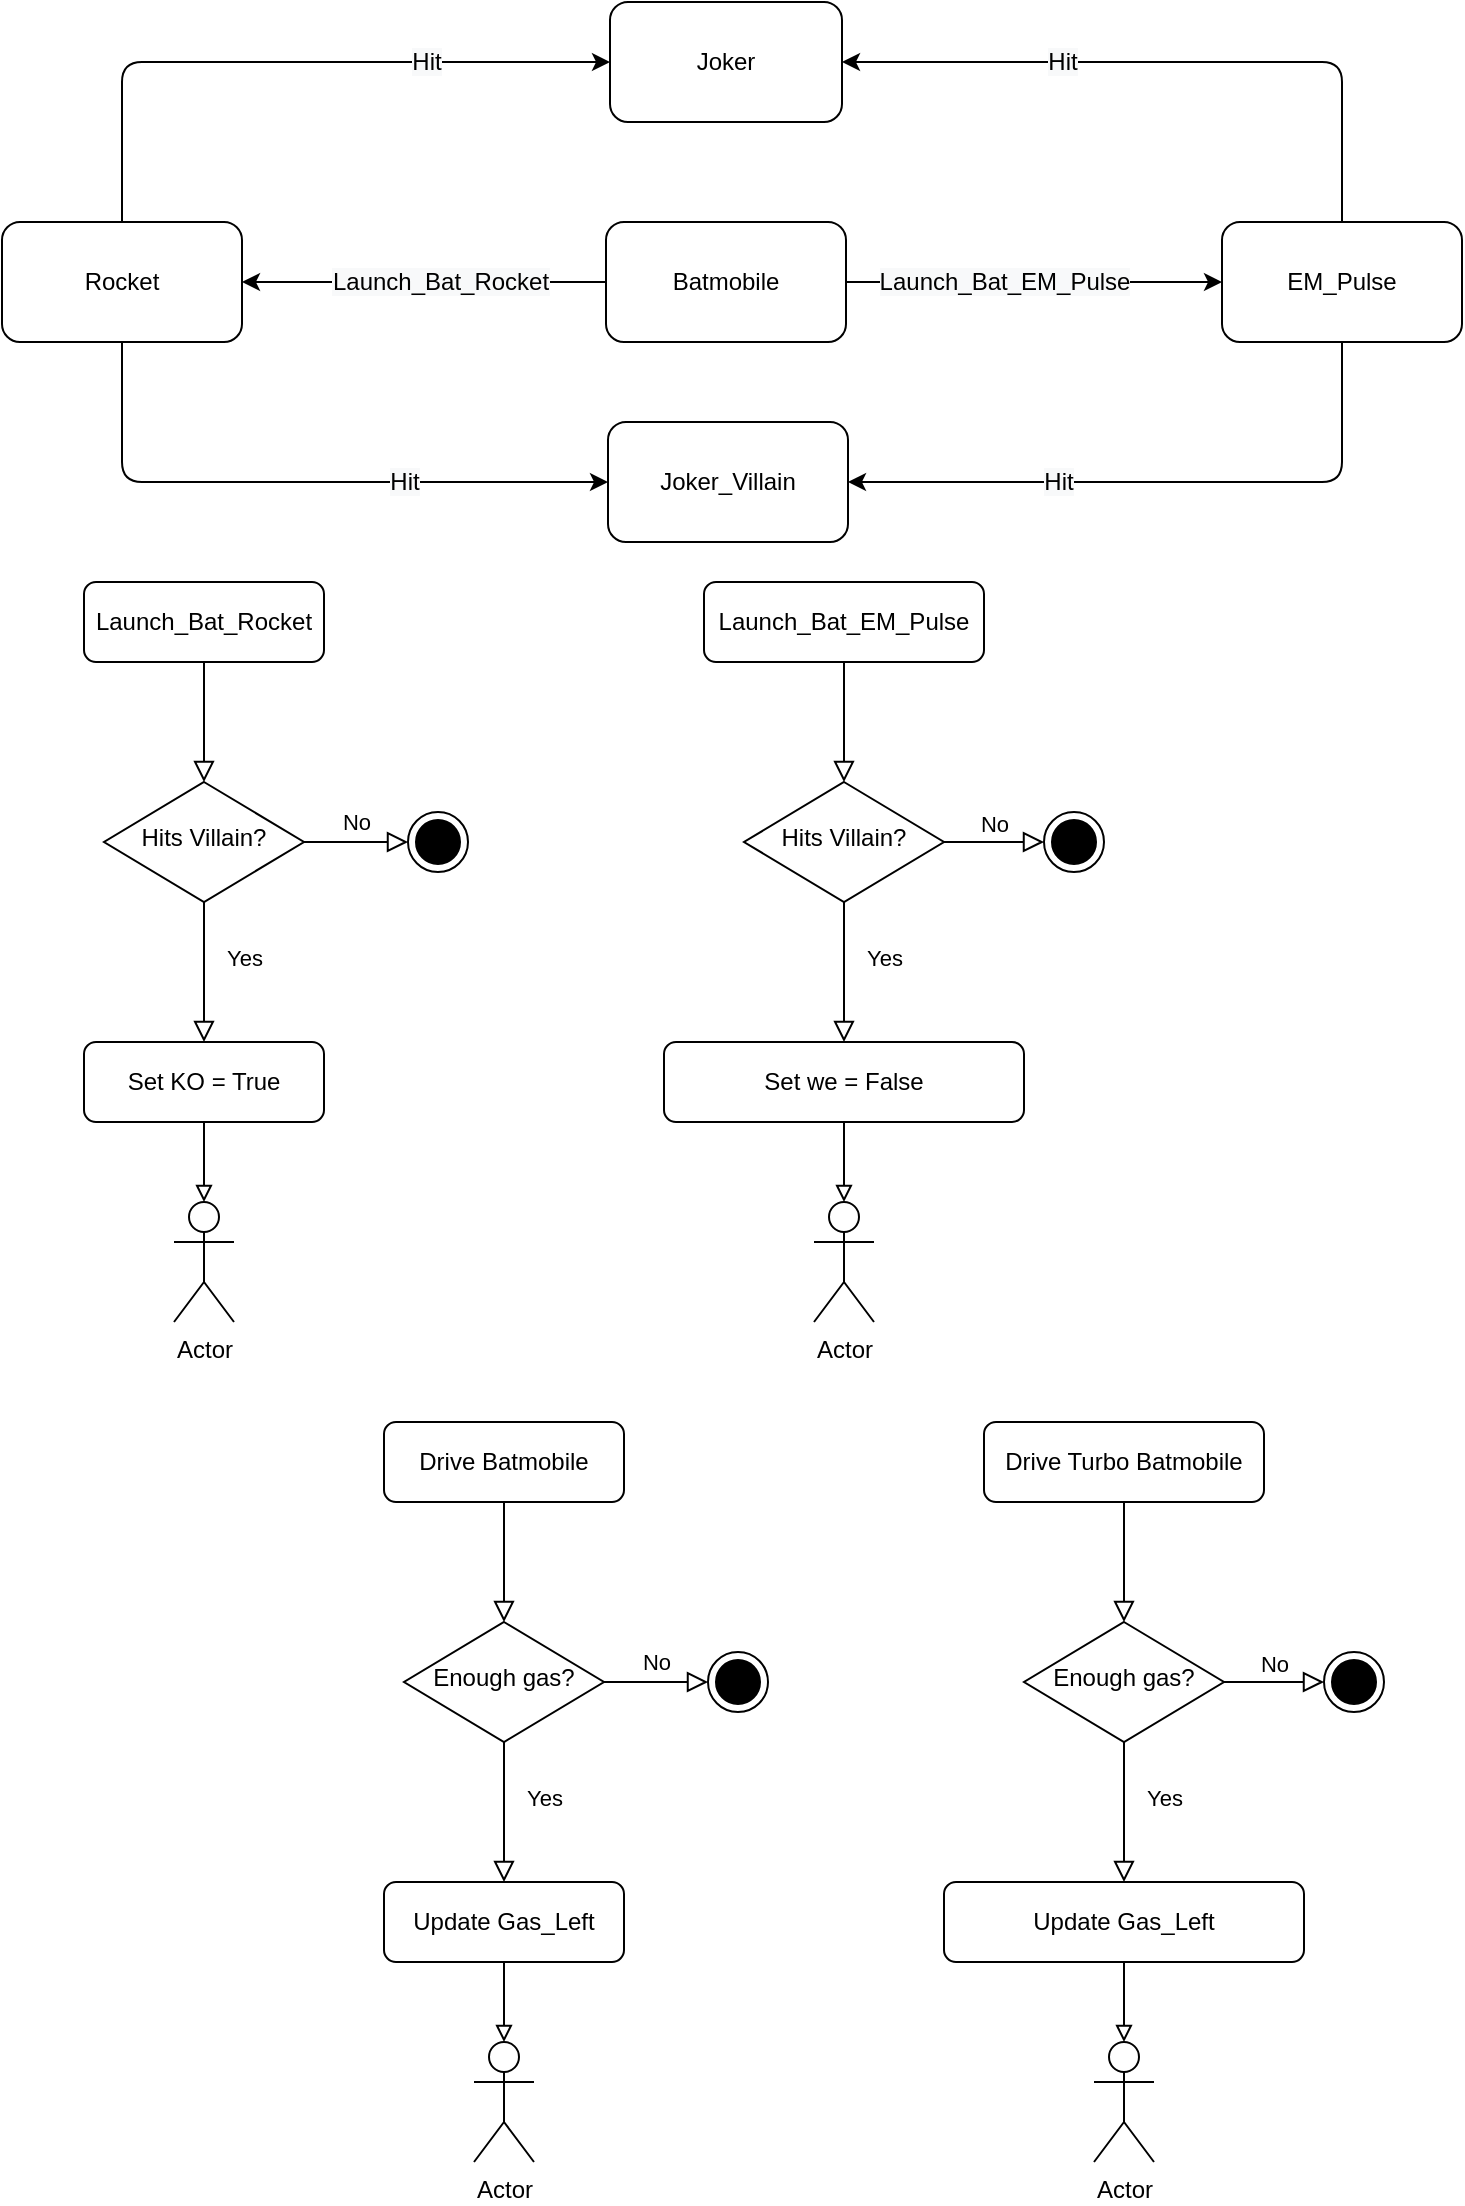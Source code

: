 <mxfile version="13.7.9" type="device"><diagram id="C5RBs43oDa-KdzZeNtuy" name="Page-1"><mxGraphModel dx="1152" dy="1101" grid="1" gridSize="10" guides="1" tooltips="1" connect="1" arrows="1" fold="1" page="1" pageScale="1" pageWidth="827" pageHeight="1169" math="0" shadow="0"><root><mxCell id="WIyWlLk6GJQsqaUBKTNV-0"/><mxCell id="WIyWlLk6GJQsqaUBKTNV-1" parent="WIyWlLk6GJQsqaUBKTNV-0"/><mxCell id="WIyWlLk6GJQsqaUBKTNV-2" value="" style="rounded=0;html=1;jettySize=auto;orthogonalLoop=1;fontSize=11;endArrow=block;endFill=0;endSize=8;strokeWidth=1;shadow=0;labelBackgroundColor=none;edgeStyle=orthogonalEdgeStyle;" parent="WIyWlLk6GJQsqaUBKTNV-1" source="WIyWlLk6GJQsqaUBKTNV-3" target="WIyWlLk6GJQsqaUBKTNV-6" edge="1"><mxGeometry relative="1" as="geometry"/></mxCell><mxCell id="WIyWlLk6GJQsqaUBKTNV-3" value="Launch_Bat_EM_Pulse" style="rounded=1;whiteSpace=wrap;html=1;fontSize=12;glass=0;strokeWidth=1;shadow=0;" parent="WIyWlLk6GJQsqaUBKTNV-1" vertex="1"><mxGeometry x="400" y="350" width="140" height="40" as="geometry"/></mxCell><mxCell id="WIyWlLk6GJQsqaUBKTNV-4" value="Yes" style="rounded=0;html=1;jettySize=auto;orthogonalLoop=1;fontSize=11;endArrow=block;endFill=0;endSize=8;strokeWidth=1;shadow=0;labelBackgroundColor=none;edgeStyle=orthogonalEdgeStyle;" parent="WIyWlLk6GJQsqaUBKTNV-1" source="WIyWlLk6GJQsqaUBKTNV-6" edge="1"><mxGeometry x="-0.2" y="20" relative="1" as="geometry"><mxPoint as="offset"/><mxPoint x="470" y="580" as="targetPoint"/></mxGeometry></mxCell><mxCell id="WIyWlLk6GJQsqaUBKTNV-5" value="No" style="edgeStyle=orthogonalEdgeStyle;rounded=0;html=1;jettySize=auto;orthogonalLoop=1;fontSize=11;endArrow=block;endFill=0;endSize=8;strokeWidth=1;shadow=0;labelBackgroundColor=none;" parent="WIyWlLk6GJQsqaUBKTNV-1" source="WIyWlLk6GJQsqaUBKTNV-6" edge="1"><mxGeometry y="10" relative="1" as="geometry"><mxPoint as="offset"/><mxPoint x="570" y="480" as="targetPoint"/></mxGeometry></mxCell><mxCell id="WIyWlLk6GJQsqaUBKTNV-6" value="Hits Villain?" style="rhombus;whiteSpace=wrap;html=1;shadow=0;fontFamily=Helvetica;fontSize=12;align=center;strokeWidth=1;spacing=6;spacingTop=-4;" parent="WIyWlLk6GJQsqaUBKTNV-1" vertex="1"><mxGeometry x="420" y="450" width="100" height="60" as="geometry"/></mxCell><mxCell id="5im026AoXwYSl1mEl9Yv-81" value="" style="edgeStyle=orthogonalEdgeStyle;rounded=0;orthogonalLoop=1;jettySize=auto;html=1;endArrow=block;endFill=0;" parent="WIyWlLk6GJQsqaUBKTNV-1" source="WIyWlLk6GJQsqaUBKTNV-11" target="5im026AoXwYSl1mEl9Yv-80" edge="1"><mxGeometry relative="1" as="geometry"/></mxCell><mxCell id="WIyWlLk6GJQsqaUBKTNV-11" value="Set we = False" style="rounded=1;whiteSpace=wrap;html=1;fontSize=12;glass=0;strokeWidth=1;shadow=0;" parent="WIyWlLk6GJQsqaUBKTNV-1" vertex="1"><mxGeometry x="380" y="580" width="180" height="40" as="geometry"/></mxCell><mxCell id="5im026AoXwYSl1mEl9Yv-0" value="Batmobile" style="rounded=1;whiteSpace=wrap;html=1;" parent="WIyWlLk6GJQsqaUBKTNV-1" vertex="1"><mxGeometry x="351" y="170" width="120" height="60" as="geometry"/></mxCell><mxCell id="5im026AoXwYSl1mEl9Yv-8" value="EM_Pulse" style="rounded=1;whiteSpace=wrap;html=1;" parent="WIyWlLk6GJQsqaUBKTNV-1" vertex="1"><mxGeometry x="659" y="170" width="120" height="60" as="geometry"/></mxCell><mxCell id="5im026AoXwYSl1mEl9Yv-6" value="Rocket" style="rounded=1;whiteSpace=wrap;html=1;" parent="WIyWlLk6GJQsqaUBKTNV-1" vertex="1"><mxGeometry x="49" y="170" width="120" height="60" as="geometry"/></mxCell><mxCell id="5im026AoXwYSl1mEl9Yv-10" value="Joker_Villain" style="rounded=1;whiteSpace=wrap;html=1;" parent="WIyWlLk6GJQsqaUBKTNV-1" vertex="1"><mxGeometry x="352" y="270" width="120" height="60" as="geometry"/></mxCell><mxCell id="5im026AoXwYSl1mEl9Yv-34" value="" style="edgeStyle=elbowEdgeStyle;elbow=vertical;endArrow=classic;html=1;exitX=1;exitY=0.5;exitDx=0;exitDy=0;entryX=0;entryY=0.5;entryDx=0;entryDy=0;" parent="WIyWlLk6GJQsqaUBKTNV-1" source="5im026AoXwYSl1mEl9Yv-0" target="5im026AoXwYSl1mEl9Yv-8" edge="1"><mxGeometry width="50" height="50" relative="1" as="geometry"><mxPoint x="347" y="340" as="sourcePoint"/><mxPoint x="397" y="290" as="targetPoint"/><Array as="points"><mxPoint x="497" y="200"/><mxPoint x="417" y="330"/></Array></mxGeometry></mxCell><mxCell id="5im026AoXwYSl1mEl9Yv-35" value="&lt;span style=&quot;font-size: 12px ; background-color: rgb(248 , 249 , 250)&quot;&gt;Launch_Bat_EM_Pulse&lt;/span&gt;" style="edgeLabel;html=1;align=center;verticalAlign=middle;resizable=0;points=[];" parent="5im026AoXwYSl1mEl9Yv-34" vertex="1" connectable="0"><mxGeometry x="-0.254" y="-5" relative="1" as="geometry"><mxPoint x="9" y="-5" as="offset"/></mxGeometry></mxCell><mxCell id="5im026AoXwYSl1mEl9Yv-40" value="" style="edgeStyle=elbowEdgeStyle;elbow=vertical;endArrow=classic;html=1;exitX=0;exitY=0.5;exitDx=0;exitDy=0;entryX=1;entryY=0.5;entryDx=0;entryDy=0;" parent="WIyWlLk6GJQsqaUBKTNV-1" source="5im026AoXwYSl1mEl9Yv-0" target="5im026AoXwYSl1mEl9Yv-6" edge="1"><mxGeometry width="50" height="50" relative="1" as="geometry"><mxPoint x="237" y="110" as="sourcePoint"/><mxPoint x="363" y="110" as="targetPoint"/><Array as="points"><mxPoint x="317" y="200"/><mxPoint x="183" y="240"/></Array></mxGeometry></mxCell><mxCell id="5im026AoXwYSl1mEl9Yv-41" value="&lt;span style=&quot;font-size: 12px ; background-color: rgb(248 , 249 , 250)&quot;&gt;Launch_Bat_Rocket&lt;/span&gt;" style="edgeLabel;html=1;align=center;verticalAlign=middle;resizable=0;points=[];" parent="5im026AoXwYSl1mEl9Yv-40" vertex="1" connectable="0"><mxGeometry x="-0.254" y="-5" relative="1" as="geometry"><mxPoint x="-15" y="5" as="offset"/></mxGeometry></mxCell><mxCell id="5im026AoXwYSl1mEl9Yv-44" value="" style="edgeStyle=elbowEdgeStyle;elbow=vertical;endArrow=classic;html=1;exitX=0.5;exitY=1;exitDx=0;exitDy=0;entryX=0;entryY=0.5;entryDx=0;entryDy=0;" parent="WIyWlLk6GJQsqaUBKTNV-1" source="5im026AoXwYSl1mEl9Yv-6" target="5im026AoXwYSl1mEl9Yv-10" edge="1"><mxGeometry width="50" height="50" relative="1" as="geometry"><mxPoint x="367" y="430" as="sourcePoint"/><mxPoint x="368" y="370" as="targetPoint"/><Array as="points"><mxPoint x="229" y="300"/><mxPoint x="148" y="280"/><mxPoint x="378" y="290"/><mxPoint x="258" y="370"/><mxPoint x="167" y="280"/><mxPoint x="333" y="430"/><mxPoint x="199" y="470"/></Array></mxGeometry></mxCell><mxCell id="5im026AoXwYSl1mEl9Yv-45" value="&lt;span style=&quot;font-size: 12px ; background-color: rgb(248 , 249 , 250)&quot;&gt;Hit&lt;/span&gt;" style="edgeLabel;html=1;align=center;verticalAlign=middle;resizable=0;points=[];" parent="5im026AoXwYSl1mEl9Yv-44" vertex="1" connectable="0"><mxGeometry x="-0.254" y="-5" relative="1" as="geometry"><mxPoint x="94" y="-5" as="offset"/></mxGeometry></mxCell><mxCell id="5im026AoXwYSl1mEl9Yv-46" value="" style="edgeStyle=elbowEdgeStyle;elbow=vertical;endArrow=classic;html=1;exitX=0.5;exitY=1;exitDx=0;exitDy=0;entryX=1;entryY=0.5;entryDx=0;entryDy=0;" parent="WIyWlLk6GJQsqaUBKTNV-1" source="5im026AoXwYSl1mEl9Yv-8" target="5im026AoXwYSl1mEl9Yv-10" edge="1"><mxGeometry width="50" height="50" relative="1" as="geometry"><mxPoint x="412" y="230" as="sourcePoint"/><mxPoint x="441" y="310" as="targetPoint"/><Array as="points"><mxPoint x="599" y="300"/><mxPoint x="488" y="350"/><mxPoint x="548" y="280"/><mxPoint x="412" y="280"/><mxPoint x="578" y="430"/><mxPoint x="444" y="470"/></Array></mxGeometry></mxCell><mxCell id="5im026AoXwYSl1mEl9Yv-47" value="&lt;span style=&quot;font-size: 12px ; background-color: rgb(248 , 249 , 250)&quot;&gt;Hit&lt;/span&gt;" style="edgeLabel;html=1;align=center;verticalAlign=middle;resizable=0;points=[];" parent="5im026AoXwYSl1mEl9Yv-46" vertex="1" connectable="0"><mxGeometry x="-0.254" y="-5" relative="1" as="geometry"><mxPoint x="-94" y="5" as="offset"/></mxGeometry></mxCell><mxCell id="5im026AoXwYSl1mEl9Yv-48" value="Joker" style="rounded=1;whiteSpace=wrap;html=1;" parent="WIyWlLk6GJQsqaUBKTNV-1" vertex="1"><mxGeometry x="353" y="60" width="116" height="60" as="geometry"/></mxCell><mxCell id="5im026AoXwYSl1mEl9Yv-51" value="" style="edgeStyle=elbowEdgeStyle;elbow=vertical;endArrow=classic;html=1;exitX=0.5;exitY=0;exitDx=0;exitDy=0;entryX=0;entryY=0.5;entryDx=0;entryDy=0;" parent="WIyWlLk6GJQsqaUBKTNV-1" source="5im026AoXwYSl1mEl9Yv-6" target="5im026AoXwYSl1mEl9Yv-48" edge="1"><mxGeometry width="50" height="50" relative="1" as="geometry"><mxPoint x="338" y="40" as="sourcePoint"/><mxPoint x="394" y="92" as="targetPoint"/><Array as="points"><mxPoint x="230" y="90"/><mxPoint x="338" y="120"/><mxPoint x="411" y="120"/><mxPoint x="338" y="120"/><mxPoint x="338" y="110"/><mxPoint x="288" y="100"/><mxPoint x="178" y="110"/><mxPoint x="504" y="240"/><mxPoint x="370" y="280"/></Array></mxGeometry></mxCell><mxCell id="5im026AoXwYSl1mEl9Yv-52" value="&lt;span style=&quot;font-size: 12px ; background-color: rgb(248 , 249 , 250)&quot;&gt;Hit&lt;/span&gt;" style="edgeLabel;html=1;align=center;verticalAlign=middle;resizable=0;points=[];" parent="5im026AoXwYSl1mEl9Yv-51" vertex="1" connectable="0"><mxGeometry x="-0.254" y="-5" relative="1" as="geometry"><mxPoint x="111" y="-5" as="offset"/></mxGeometry></mxCell><mxCell id="5im026AoXwYSl1mEl9Yv-54" value="" style="edgeStyle=elbowEdgeStyle;elbow=vertical;endArrow=classic;html=1;exitX=0.5;exitY=0;exitDx=0;exitDy=0;entryX=1;entryY=0.5;entryDx=0;entryDy=0;" parent="WIyWlLk6GJQsqaUBKTNV-1" source="5im026AoXwYSl1mEl9Yv-8" target="5im026AoXwYSl1mEl9Yv-48" edge="1"><mxGeometry width="50" height="50" relative="1" as="geometry"><mxPoint x="177" y="180" as="sourcePoint"/><mxPoint x="478" y="60" as="targetPoint"/><Array as="points"><mxPoint x="590" y="90"/><mxPoint x="488" y="67"/><mxPoint x="538" y="67"/><mxPoint x="548" y="120"/><mxPoint x="538" y="130"/><mxPoint x="438" y="110"/><mxPoint x="528" y="110"/><mxPoint x="188" y="120"/><mxPoint x="514" y="250"/><mxPoint x="380" y="290"/></Array></mxGeometry></mxCell><mxCell id="5im026AoXwYSl1mEl9Yv-55" value="&lt;span style=&quot;font-size: 12px ; background-color: rgb(248 , 249 , 250)&quot;&gt;Hit&lt;/span&gt;" style="edgeLabel;html=1;align=center;verticalAlign=middle;resizable=0;points=[];" parent="5im026AoXwYSl1mEl9Yv-54" vertex="1" connectable="0"><mxGeometry x="-0.254" y="-5" relative="1" as="geometry"><mxPoint x="-97.33" y="5" as="offset"/></mxGeometry></mxCell><mxCell id="5im026AoXwYSl1mEl9Yv-61" value="" style="rounded=0;html=1;jettySize=auto;orthogonalLoop=1;fontSize=11;endArrow=block;endFill=0;endSize=8;strokeWidth=1;shadow=0;labelBackgroundColor=none;edgeStyle=orthogonalEdgeStyle;" parent="WIyWlLk6GJQsqaUBKTNV-1" source="5im026AoXwYSl1mEl9Yv-62" target="5im026AoXwYSl1mEl9Yv-65" edge="1"><mxGeometry relative="1" as="geometry"/></mxCell><mxCell id="5im026AoXwYSl1mEl9Yv-62" value="Launch_Bat_Rocket" style="rounded=1;whiteSpace=wrap;html=1;fontSize=12;glass=0;strokeWidth=1;shadow=0;" parent="WIyWlLk6GJQsqaUBKTNV-1" vertex="1"><mxGeometry x="90" y="350" width="120" height="40" as="geometry"/></mxCell><mxCell id="5im026AoXwYSl1mEl9Yv-63" value="Yes" style="rounded=0;html=1;jettySize=auto;orthogonalLoop=1;fontSize=11;endArrow=block;endFill=0;endSize=8;strokeWidth=1;shadow=0;labelBackgroundColor=none;edgeStyle=orthogonalEdgeStyle;" parent="WIyWlLk6GJQsqaUBKTNV-1" source="5im026AoXwYSl1mEl9Yv-65" edge="1"><mxGeometry x="-0.2" y="20" relative="1" as="geometry"><mxPoint as="offset"/><mxPoint x="150" y="580" as="targetPoint"/></mxGeometry></mxCell><mxCell id="5im026AoXwYSl1mEl9Yv-64" value="No" style="edgeStyle=orthogonalEdgeStyle;rounded=0;html=1;jettySize=auto;orthogonalLoop=1;fontSize=11;endArrow=block;endFill=0;endSize=8;strokeWidth=1;shadow=0;labelBackgroundColor=none;entryX=0;entryY=0.5;entryDx=0;entryDy=0;" parent="WIyWlLk6GJQsqaUBKTNV-1" source="5im026AoXwYSl1mEl9Yv-65" target="5im026AoXwYSl1mEl9Yv-74" edge="1"><mxGeometry y="10" relative="1" as="geometry"><mxPoint as="offset"/><mxPoint x="250" y="480" as="targetPoint"/></mxGeometry></mxCell><mxCell id="5im026AoXwYSl1mEl9Yv-65" value="Hits Villain?" style="rhombus;whiteSpace=wrap;html=1;shadow=0;fontFamily=Helvetica;fontSize=12;align=center;strokeWidth=1;spacing=6;spacingTop=-4;" parent="WIyWlLk6GJQsqaUBKTNV-1" vertex="1"><mxGeometry x="100" y="450" width="100" height="60" as="geometry"/></mxCell><mxCell id="5im026AoXwYSl1mEl9Yv-79" style="edgeStyle=orthogonalEdgeStyle;rounded=0;orthogonalLoop=1;jettySize=auto;html=1;entryX=0.5;entryY=0;entryDx=0;entryDy=0;entryPerimeter=0;endArrow=block;endFill=0;" parent="WIyWlLk6GJQsqaUBKTNV-1" source="5im026AoXwYSl1mEl9Yv-67" target="5im026AoXwYSl1mEl9Yv-77" edge="1"><mxGeometry relative="1" as="geometry"><mxPoint x="150" y="640" as="targetPoint"/></mxGeometry></mxCell><mxCell id="5im026AoXwYSl1mEl9Yv-67" value="Set KO = True" style="rounded=1;whiteSpace=wrap;html=1;fontSize=12;glass=0;strokeWidth=1;shadow=0;" parent="WIyWlLk6GJQsqaUBKTNV-1" vertex="1"><mxGeometry x="90" y="580" width="120" height="40" as="geometry"/></mxCell><mxCell id="5im026AoXwYSl1mEl9Yv-74" value="" style="ellipse;html=1;shape=endState;fillColor=#000000;strokeColor=#000000;" parent="WIyWlLk6GJQsqaUBKTNV-1" vertex="1"><mxGeometry x="252" y="465" width="30" height="30" as="geometry"/></mxCell><mxCell id="5im026AoXwYSl1mEl9Yv-75" value="" style="ellipse;html=1;shape=endState;fillColor=#000000;strokeColor=#000000;" parent="WIyWlLk6GJQsqaUBKTNV-1" vertex="1"><mxGeometry x="570" y="465" width="30" height="30" as="geometry"/></mxCell><mxCell id="5im026AoXwYSl1mEl9Yv-77" value="Actor" style="shape=umlActor;verticalLabelPosition=bottom;labelBackgroundColor=#ffffff;verticalAlign=top;html=1;strokeColor=#000000;" parent="WIyWlLk6GJQsqaUBKTNV-1" vertex="1"><mxGeometry x="135" y="660" width="30" height="60" as="geometry"/></mxCell><mxCell id="5im026AoXwYSl1mEl9Yv-80" value="Actor" style="shape=umlActor;verticalLabelPosition=bottom;labelBackgroundColor=#ffffff;verticalAlign=top;html=1;strokeColor=#000000;" parent="WIyWlLk6GJQsqaUBKTNV-1" vertex="1"><mxGeometry x="455" y="660" width="30" height="60" as="geometry"/></mxCell><mxCell id="65Ap3e1tdCY22Yy7L_4x-6" value="" style="rounded=0;html=1;jettySize=auto;orthogonalLoop=1;fontSize=11;endArrow=block;endFill=0;endSize=8;strokeWidth=1;shadow=0;labelBackgroundColor=none;edgeStyle=orthogonalEdgeStyle;" parent="WIyWlLk6GJQsqaUBKTNV-1" source="65Ap3e1tdCY22Yy7L_4x-7" target="65Ap3e1tdCY22Yy7L_4x-10" edge="1"><mxGeometry relative="1" as="geometry"/></mxCell><mxCell id="65Ap3e1tdCY22Yy7L_4x-7" value="Drive Turbo Batmobile" style="rounded=1;whiteSpace=wrap;html=1;fontSize=12;glass=0;strokeWidth=1;shadow=0;" parent="WIyWlLk6GJQsqaUBKTNV-1" vertex="1"><mxGeometry x="540" y="770" width="140" height="40" as="geometry"/></mxCell><mxCell id="65Ap3e1tdCY22Yy7L_4x-8" value="Yes" style="rounded=0;html=1;jettySize=auto;orthogonalLoop=1;fontSize=11;endArrow=block;endFill=0;endSize=8;strokeWidth=1;shadow=0;labelBackgroundColor=none;edgeStyle=orthogonalEdgeStyle;" parent="WIyWlLk6GJQsqaUBKTNV-1" source="65Ap3e1tdCY22Yy7L_4x-10" edge="1"><mxGeometry x="-0.2" y="20" relative="1" as="geometry"><mxPoint as="offset"/><mxPoint x="610" y="1000" as="targetPoint"/></mxGeometry></mxCell><mxCell id="65Ap3e1tdCY22Yy7L_4x-9" value="No" style="edgeStyle=orthogonalEdgeStyle;rounded=0;html=1;jettySize=auto;orthogonalLoop=1;fontSize=11;endArrow=block;endFill=0;endSize=8;strokeWidth=1;shadow=0;labelBackgroundColor=none;" parent="WIyWlLk6GJQsqaUBKTNV-1" source="65Ap3e1tdCY22Yy7L_4x-10" edge="1"><mxGeometry y="10" relative="1" as="geometry"><mxPoint as="offset"/><mxPoint x="710" y="900" as="targetPoint"/></mxGeometry></mxCell><mxCell id="65Ap3e1tdCY22Yy7L_4x-10" value="Enough gas?" style="rhombus;whiteSpace=wrap;html=1;shadow=0;fontFamily=Helvetica;fontSize=12;align=center;strokeWidth=1;spacing=6;spacingTop=-4;" parent="WIyWlLk6GJQsqaUBKTNV-1" vertex="1"><mxGeometry x="560" y="870" width="100" height="60" as="geometry"/></mxCell><mxCell id="65Ap3e1tdCY22Yy7L_4x-11" value="" style="edgeStyle=orthogonalEdgeStyle;rounded=0;orthogonalLoop=1;jettySize=auto;html=1;endArrow=block;endFill=0;" parent="WIyWlLk6GJQsqaUBKTNV-1" source="65Ap3e1tdCY22Yy7L_4x-12" target="65Ap3e1tdCY22Yy7L_4x-23" edge="1"><mxGeometry relative="1" as="geometry"/></mxCell><mxCell id="65Ap3e1tdCY22Yy7L_4x-12" value="Update Gas_Left" style="rounded=1;whiteSpace=wrap;html=1;fontSize=12;glass=0;strokeWidth=1;shadow=0;" parent="WIyWlLk6GJQsqaUBKTNV-1" vertex="1"><mxGeometry x="520" y="1000" width="180" height="40" as="geometry"/></mxCell><mxCell id="65Ap3e1tdCY22Yy7L_4x-13" value="" style="rounded=0;html=1;jettySize=auto;orthogonalLoop=1;fontSize=11;endArrow=block;endFill=0;endSize=8;strokeWidth=1;shadow=0;labelBackgroundColor=none;edgeStyle=orthogonalEdgeStyle;" parent="WIyWlLk6GJQsqaUBKTNV-1" source="65Ap3e1tdCY22Yy7L_4x-14" target="65Ap3e1tdCY22Yy7L_4x-17" edge="1"><mxGeometry relative="1" as="geometry"/></mxCell><mxCell id="65Ap3e1tdCY22Yy7L_4x-14" value="Drive Batmobile" style="rounded=1;whiteSpace=wrap;html=1;fontSize=12;glass=0;strokeWidth=1;shadow=0;" parent="WIyWlLk6GJQsqaUBKTNV-1" vertex="1"><mxGeometry x="240" y="770" width="120" height="40" as="geometry"/></mxCell><mxCell id="65Ap3e1tdCY22Yy7L_4x-15" value="Yes" style="rounded=0;html=1;jettySize=auto;orthogonalLoop=1;fontSize=11;endArrow=block;endFill=0;endSize=8;strokeWidth=1;shadow=0;labelBackgroundColor=none;edgeStyle=orthogonalEdgeStyle;" parent="WIyWlLk6GJQsqaUBKTNV-1" source="65Ap3e1tdCY22Yy7L_4x-17" edge="1"><mxGeometry x="-0.2" y="20" relative="1" as="geometry"><mxPoint as="offset"/><mxPoint x="300" y="1000" as="targetPoint"/></mxGeometry></mxCell><mxCell id="65Ap3e1tdCY22Yy7L_4x-16" value="No" style="edgeStyle=orthogonalEdgeStyle;rounded=0;html=1;jettySize=auto;orthogonalLoop=1;fontSize=11;endArrow=block;endFill=0;endSize=8;strokeWidth=1;shadow=0;labelBackgroundColor=none;entryX=0;entryY=0.5;entryDx=0;entryDy=0;" parent="WIyWlLk6GJQsqaUBKTNV-1" source="65Ap3e1tdCY22Yy7L_4x-17" target="65Ap3e1tdCY22Yy7L_4x-20" edge="1"><mxGeometry y="10" relative="1" as="geometry"><mxPoint as="offset"/><mxPoint x="400" y="900" as="targetPoint"/></mxGeometry></mxCell><mxCell id="65Ap3e1tdCY22Yy7L_4x-17" value="Enough gas?" style="rhombus;whiteSpace=wrap;html=1;shadow=0;fontFamily=Helvetica;fontSize=12;align=center;strokeWidth=1;spacing=6;spacingTop=-4;" parent="WIyWlLk6GJQsqaUBKTNV-1" vertex="1"><mxGeometry x="250" y="870" width="100" height="60" as="geometry"/></mxCell><mxCell id="65Ap3e1tdCY22Yy7L_4x-18" style="edgeStyle=orthogonalEdgeStyle;rounded=0;orthogonalLoop=1;jettySize=auto;html=1;entryX=0.5;entryY=0;entryDx=0;entryDy=0;entryPerimeter=0;endArrow=block;endFill=0;" parent="WIyWlLk6GJQsqaUBKTNV-1" source="65Ap3e1tdCY22Yy7L_4x-19" target="65Ap3e1tdCY22Yy7L_4x-22" edge="1"><mxGeometry relative="1" as="geometry"><mxPoint x="300" y="1060" as="targetPoint"/></mxGeometry></mxCell><mxCell id="65Ap3e1tdCY22Yy7L_4x-19" value="Update Gas_Left" style="rounded=1;whiteSpace=wrap;html=1;fontSize=12;glass=0;strokeWidth=1;shadow=0;" parent="WIyWlLk6GJQsqaUBKTNV-1" vertex="1"><mxGeometry x="240" y="1000" width="120" height="40" as="geometry"/></mxCell><mxCell id="65Ap3e1tdCY22Yy7L_4x-20" value="" style="ellipse;html=1;shape=endState;fillColor=#000000;strokeColor=#000000;" parent="WIyWlLk6GJQsqaUBKTNV-1" vertex="1"><mxGeometry x="402" y="885" width="30" height="30" as="geometry"/></mxCell><mxCell id="65Ap3e1tdCY22Yy7L_4x-21" value="" style="ellipse;html=1;shape=endState;fillColor=#000000;strokeColor=#000000;" parent="WIyWlLk6GJQsqaUBKTNV-1" vertex="1"><mxGeometry x="710" y="885" width="30" height="30" as="geometry"/></mxCell><mxCell id="65Ap3e1tdCY22Yy7L_4x-22" value="Actor" style="shape=umlActor;verticalLabelPosition=bottom;labelBackgroundColor=#ffffff;verticalAlign=top;html=1;strokeColor=#000000;" parent="WIyWlLk6GJQsqaUBKTNV-1" vertex="1"><mxGeometry x="285" y="1080" width="30" height="60" as="geometry"/></mxCell><mxCell id="65Ap3e1tdCY22Yy7L_4x-23" value="Actor" style="shape=umlActor;verticalLabelPosition=bottom;labelBackgroundColor=#ffffff;verticalAlign=top;html=1;strokeColor=#000000;" parent="WIyWlLk6GJQsqaUBKTNV-1" vertex="1"><mxGeometry x="595" y="1080" width="30" height="60" as="geometry"/></mxCell></root></mxGraphModel></diagram></mxfile>